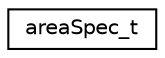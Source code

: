 digraph "Graphical Class Hierarchy"
{
 // LATEX_PDF_SIZE
  edge [fontname="Helvetica",fontsize="10",labelfontname="Helvetica",labelfontsize="10"];
  node [fontname="Helvetica",fontsize="10",shape=record];
  rankdir="LR";
  Node0 [label="areaSpec_t",height=0.2,width=0.4,color="black", fillcolor="white", style="filled",URL="$structarea_spec__t.html",tooltip=" "];
}
